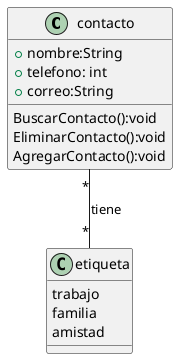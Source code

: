 @startuml
class contacto{
    +nombre:String
    +telefono: int
    +correo:String
    BuscarContacto():void
    EliminarContacto():void
    AgregarContacto():void
}

class etiqueta{
    trabajo
    familia
    amistad

}
contacto "*"--"*" etiqueta: tiene
@enduml